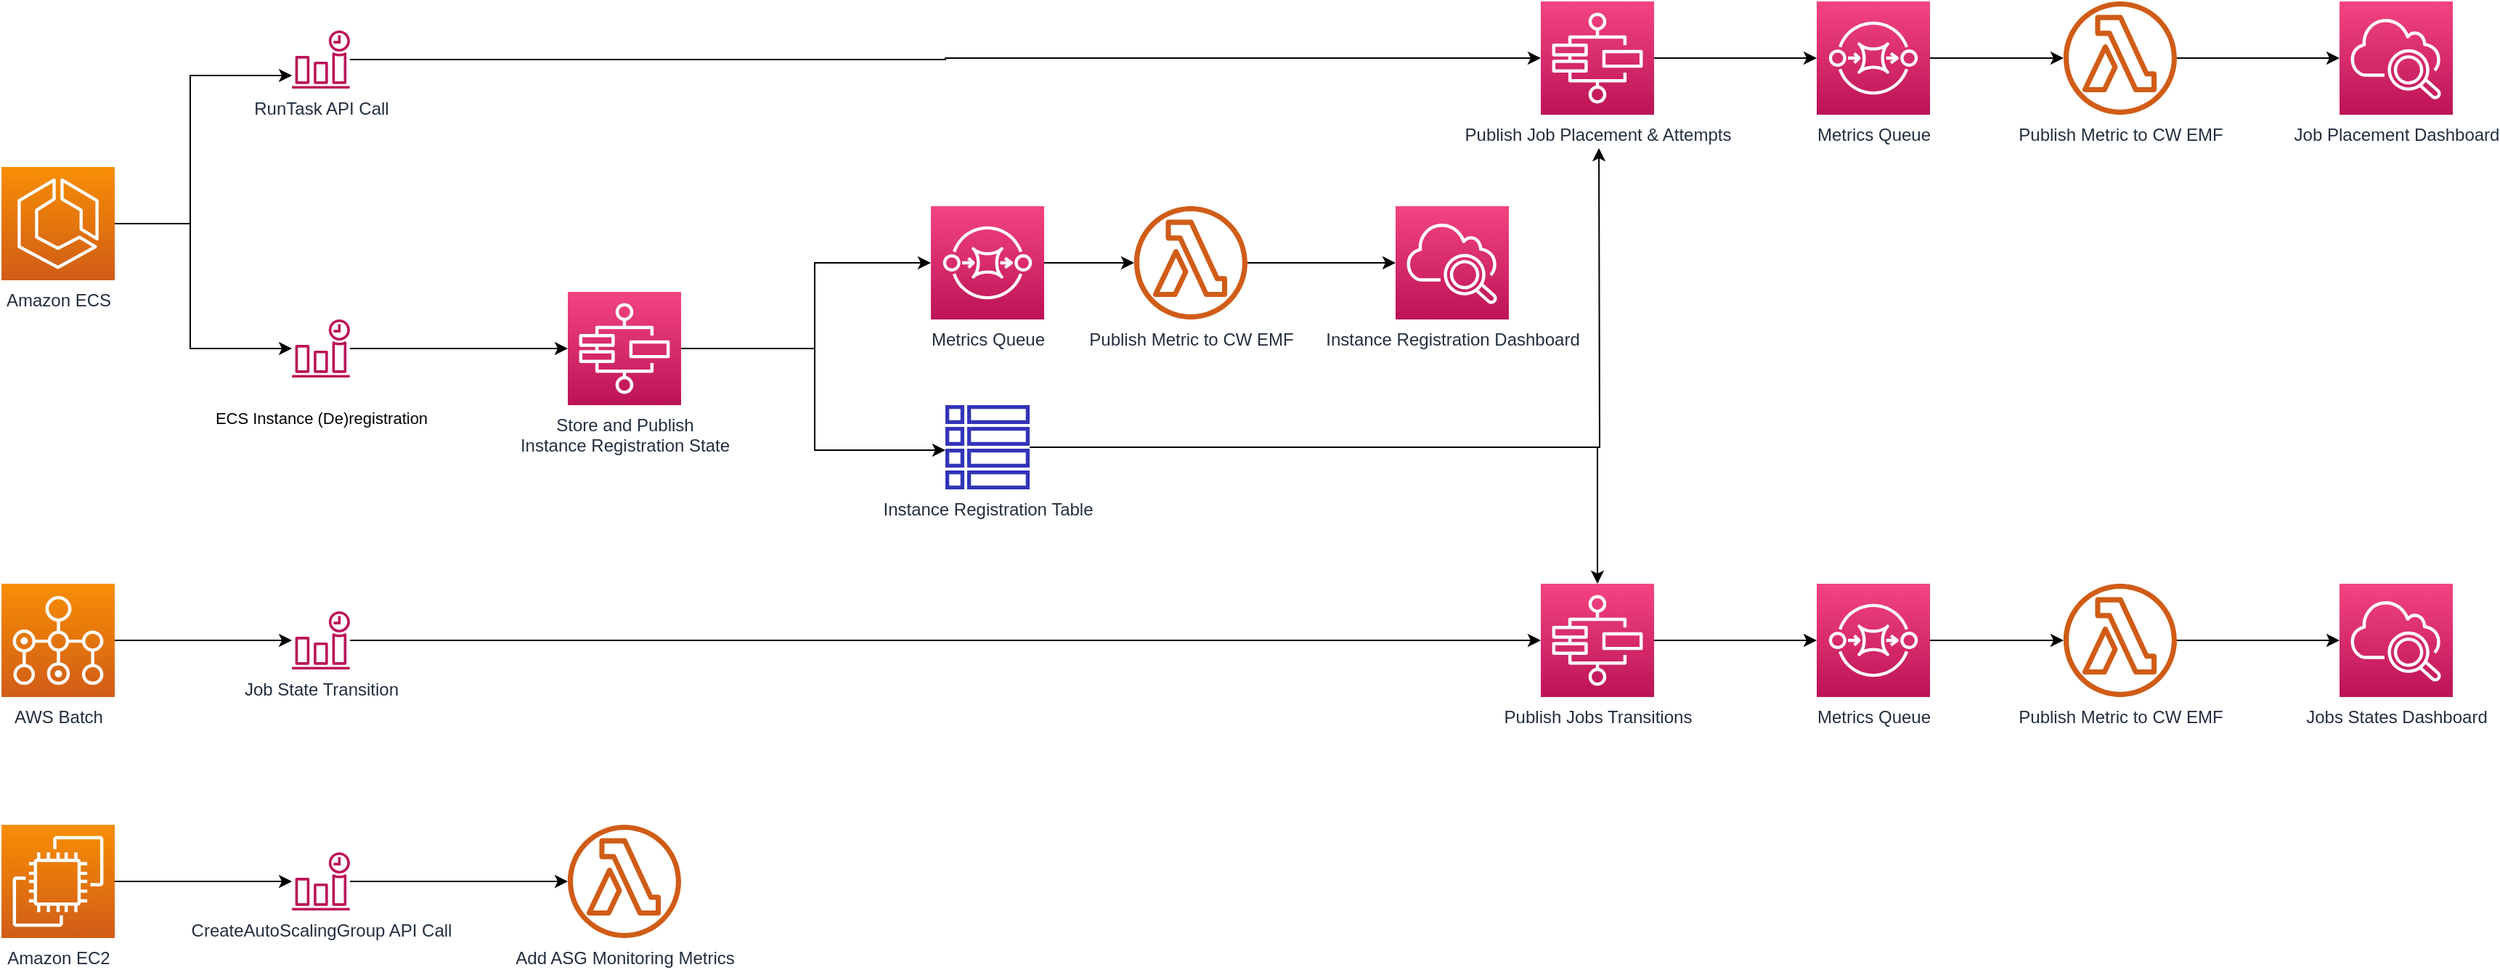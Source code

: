 <mxfile version="14.5.1" type="device"><diagram name="Achitecture" id="WBNd1DHoKWvQscXSUxIu"><mxGraphModel dx="2306" dy="1212" grid="1" gridSize="10" guides="1" tooltips="1" connect="1" arrows="1" fold="1" page="1" pageScale="1" pageWidth="850" pageHeight="1100" math="0" shadow="0"><root><mxCell id="LT4B5bYmuUtBF6-B3HEV-0"/><mxCell id="LT4B5bYmuUtBF6-B3HEV-1" parent="LT4B5bYmuUtBF6-B3HEV-0"/><mxCell id="LT4B5bYmuUtBF6-B3HEV-5" style="edgeStyle=orthogonalEdgeStyle;rounded=0;orthogonalLoop=1;jettySize=auto;html=1;" edge="1" parent="LT4B5bYmuUtBF6-B3HEV-1" source="LT4B5bYmuUtBF6-B3HEV-6" target="LT4B5bYmuUtBF6-B3HEV-11"><mxGeometry relative="1" as="geometry"/></mxCell><mxCell id="LT4B5bYmuUtBF6-B3HEV-6" value="AWS Batch" style="points=[[0,0,0],[0.25,0,0],[0.5,0,0],[0.75,0,0],[1,0,0],[0,1,0],[0.25,1,0],[0.5,1,0],[0.75,1,0],[1,1,0],[0,0.25,0],[0,0.5,0],[0,0.75,0],[1,0.25,0],[1,0.5,0],[1,0.75,0]];outlineConnect=0;fontColor=#232F3E;gradientColor=#F78E04;gradientDirection=north;fillColor=#D05C17;strokeColor=#ffffff;dashed=0;verticalLabelPosition=bottom;verticalAlign=top;align=center;html=1;fontSize=12;fontStyle=0;aspect=fixed;shape=mxgraph.aws4.resourceIcon;resIcon=mxgraph.aws4.batch;" vertex="1" parent="LT4B5bYmuUtBF6-B3HEV-1"><mxGeometry x="70" y="1440" width="78" height="78" as="geometry"/></mxCell><mxCell id="L2rr9iS1NHA72N0hW61O-18" style="edgeStyle=orthogonalEdgeStyle;rounded=0;orthogonalLoop=1;jettySize=auto;html=1;" edge="1" parent="LT4B5bYmuUtBF6-B3HEV-1" source="LT4B5bYmuUtBF6-B3HEV-9" target="LT4B5bYmuUtBF6-B3HEV-22"><mxGeometry relative="1" as="geometry"><Array as="points"><mxPoint x="200" y="1192"/><mxPoint x="200" y="1090"/></Array></mxGeometry></mxCell><mxCell id="L2rr9iS1NHA72N0hW61O-19" style="edgeStyle=orthogonalEdgeStyle;rounded=0;orthogonalLoop=1;jettySize=auto;html=1;" edge="1" parent="LT4B5bYmuUtBF6-B3HEV-1" source="LT4B5bYmuUtBF6-B3HEV-9" target="LT4B5bYmuUtBF6-B3HEV-48"><mxGeometry relative="1" as="geometry"><Array as="points"><mxPoint x="200" y="1192"/><mxPoint x="200" y="1278"/></Array></mxGeometry></mxCell><mxCell id="LT4B5bYmuUtBF6-B3HEV-9" value="Amazon ECS" style="points=[[0,0,0],[0.25,0,0],[0.5,0,0],[0.75,0,0],[1,0,0],[0,1,0],[0.25,1,0],[0.5,1,0],[0.75,1,0],[1,1,0],[0,0.25,0],[0,0.5,0],[0,0.75,0],[1,0.25,0],[1,0.5,0],[1,0.75,0]];outlineConnect=0;fontColor=#232F3E;gradientColor=#F78E04;gradientDirection=north;fillColor=#D05C17;strokeColor=#ffffff;dashed=0;verticalLabelPosition=bottom;verticalAlign=top;align=center;html=1;fontSize=12;fontStyle=0;aspect=fixed;shape=mxgraph.aws4.resourceIcon;resIcon=mxgraph.aws4.ecs;" vertex="1" parent="LT4B5bYmuUtBF6-B3HEV-1"><mxGeometry x="70" y="1153" width="78" height="78" as="geometry"/></mxCell><mxCell id="L2rr9iS1NHA72N0hW61O-3" style="edgeStyle=orthogonalEdgeStyle;rounded=0;orthogonalLoop=1;jettySize=auto;html=1;" edge="1" parent="LT4B5bYmuUtBF6-B3HEV-1" source="LT4B5bYmuUtBF6-B3HEV-11" target="L2rr9iS1NHA72N0hW61O-2"><mxGeometry relative="1" as="geometry"/></mxCell><mxCell id="LT4B5bYmuUtBF6-B3HEV-11" value="Job State Transition" style="outlineConnect=0;fontColor=#232F3E;gradientColor=none;fillColor=#BC1356;strokeColor=none;dashed=0;verticalLabelPosition=bottom;verticalAlign=top;align=center;html=1;fontSize=12;fontStyle=0;aspect=fixed;pointerEvents=1;shape=mxgraph.aws4.event_time_based;" vertex="1" parent="LT4B5bYmuUtBF6-B3HEV-1"><mxGeometry x="270" y="1459" width="40" height="40" as="geometry"/></mxCell><mxCell id="LT4B5bYmuUtBF6-B3HEV-19" style="edgeStyle=orthogonalEdgeStyle;rounded=0;orthogonalLoop=1;jettySize=auto;html=1;" edge="1" parent="LT4B5bYmuUtBF6-B3HEV-1" source="LT4B5bYmuUtBF6-B3HEV-20" target="LT4B5bYmuUtBF6-B3HEV-71"><mxGeometry relative="1" as="geometry"/></mxCell><mxCell id="LT4B5bYmuUtBF6-B3HEV-20" value="Amazon EC2" style="points=[[0,0,0],[0.25,0,0],[0.5,0,0],[0.75,0,0],[1,0,0],[0,1,0],[0.25,1,0],[0.5,1,0],[0.75,1,0],[1,1,0],[0,0.25,0],[0,0.5,0],[0,0.75,0],[1,0.25,0],[1,0.5,0],[1,0.75,0]];outlineConnect=0;fontColor=#232F3E;gradientColor=#F78E04;gradientDirection=north;fillColor=#D05C17;strokeColor=#ffffff;dashed=0;verticalLabelPosition=bottom;verticalAlign=top;align=center;html=1;fontSize=12;fontStyle=0;aspect=fixed;shape=mxgraph.aws4.resourceIcon;resIcon=mxgraph.aws4.ec2;" vertex="1" parent="LT4B5bYmuUtBF6-B3HEV-1"><mxGeometry x="70" y="1606" width="78" height="78" as="geometry"/></mxCell><mxCell id="LT4B5bYmuUtBF6-B3HEV-69" value="Add ASG Monitoring Metrics" style="outlineConnect=0;fontColor=#232F3E;gradientColor=none;fillColor=#D05C17;strokeColor=none;dashed=0;verticalLabelPosition=bottom;verticalAlign=top;align=center;html=1;fontSize=12;fontStyle=0;aspect=fixed;pointerEvents=1;shape=mxgraph.aws4.lambda_function;" vertex="1" parent="LT4B5bYmuUtBF6-B3HEV-1"><mxGeometry x="460" y="1606" width="78" height="78" as="geometry"/></mxCell><mxCell id="LT4B5bYmuUtBF6-B3HEV-70" style="edgeStyle=orthogonalEdgeStyle;rounded=0;orthogonalLoop=1;jettySize=auto;html=1;" edge="1" parent="LT4B5bYmuUtBF6-B3HEV-1" source="LT4B5bYmuUtBF6-B3HEV-71" target="LT4B5bYmuUtBF6-B3HEV-69"><mxGeometry relative="1" as="geometry"/></mxCell><mxCell id="LT4B5bYmuUtBF6-B3HEV-71" value="CreateAutoScalingGroup API Call" style="outlineConnect=0;fontColor=#232F3E;gradientColor=none;fillColor=#BC1356;strokeColor=none;dashed=0;verticalLabelPosition=bottom;verticalAlign=top;align=center;html=1;fontSize=12;fontStyle=0;aspect=fixed;pointerEvents=1;shape=mxgraph.aws4.event_time_based;" vertex="1" parent="LT4B5bYmuUtBF6-B3HEV-1"><mxGeometry x="270" y="1625" width="40" height="40" as="geometry"/></mxCell><mxCell id="8mcBCO5s0GFmSMGK7g75-23" style="edgeStyle=orthogonalEdgeStyle;rounded=0;orthogonalLoop=1;jettySize=auto;html=1;entryX=0;entryY=0.5;entryDx=0;entryDy=0;entryPerimeter=0;" edge="1" parent="LT4B5bYmuUtBF6-B3HEV-1" source="L2rr9iS1NHA72N0hW61O-2" target="8mcBCO5s0GFmSMGK7g75-13"><mxGeometry relative="1" as="geometry"/></mxCell><mxCell id="L2rr9iS1NHA72N0hW61O-2" value="Publish Jobs Transitions" style="points=[[0,0,0],[0.25,0,0],[0.5,0,0],[0.75,0,0],[1,0,0],[0,1,0],[0.25,1,0],[0.5,1,0],[0.75,1,0],[1,1,0],[0,0.25,0],[0,0.5,0],[0,0.75,0],[1,0.25,0],[1,0.5,0],[1,0.75,0]];outlineConnect=0;fontColor=#232F3E;gradientColor=#F34482;gradientDirection=north;fillColor=#BC1356;strokeColor=#ffffff;dashed=0;verticalLabelPosition=bottom;verticalAlign=top;align=center;html=1;fontSize=12;fontStyle=0;aspect=fixed;shape=mxgraph.aws4.resourceIcon;resIcon=mxgraph.aws4.step_functions;" vertex="1" parent="LT4B5bYmuUtBF6-B3HEV-1"><mxGeometry x="1130" y="1440" width="78" height="78" as="geometry"/></mxCell><mxCell id="LT4B5bYmuUtBF6-B3HEV-41" value="Jobs States Dashboard" style="points=[[0,0,0],[0.25,0,0],[0.5,0,0],[0.75,0,0],[1,0,0],[0,1,0],[0.25,1,0],[0.5,1,0],[0.75,1,0],[1,1,0],[0,0.25,0],[0,0.5,0],[0,0.75,0],[1,0.25,0],[1,0.5,0],[1,0.75,0]];points=[[0,0,0],[0.25,0,0],[0.5,0,0],[0.75,0,0],[1,0,0],[0,1,0],[0.25,1,0],[0.5,1,0],[0.75,1,0],[1,1,0],[0,0.25,0],[0,0.5,0],[0,0.75,0],[1,0.25,0],[1,0.5,0],[1,0.75,0]];outlineConnect=0;fontColor=#232F3E;gradientColor=#F34482;gradientDirection=north;fillColor=#BC1356;strokeColor=#ffffff;dashed=0;verticalLabelPosition=bottom;verticalAlign=top;align=center;html=1;fontSize=12;fontStyle=0;aspect=fixed;shape=mxgraph.aws4.resourceIcon;resIcon=mxgraph.aws4.cloudwatch_2;" vertex="1" parent="LT4B5bYmuUtBF6-B3HEV-1"><mxGeometry x="1680" y="1440" width="78" height="78" as="geometry"/></mxCell><mxCell id="L2rr9iS1NHA72N0hW61O-14" value="" style="group" vertex="1" connectable="0" parent="LT4B5bYmuUtBF6-B3HEV-1"><mxGeometry x="270" y="1040" width="763" height="78" as="geometry"/></mxCell><mxCell id="L2rr9iS1NHA72N0hW61O-1" value="Publish Job Placement &amp;amp; Attempts" style="points=[[0,0,0],[0.25,0,0],[0.5,0,0],[0.75,0,0],[1,0,0],[0,1,0],[0.25,1,0],[0.5,1,0],[0.75,1,0],[1,1,0],[0,0.25,0],[0,0.5,0],[0,0.75,0],[1,0.25,0],[1,0.5,0],[1,0.75,0]];outlineConnect=0;fontColor=#232F3E;gradientColor=#F34482;gradientDirection=north;fillColor=#BC1356;strokeColor=#ffffff;dashed=0;verticalLabelPosition=bottom;verticalAlign=top;align=center;html=1;fontSize=12;fontStyle=0;aspect=fixed;shape=mxgraph.aws4.resourceIcon;resIcon=mxgraph.aws4.step_functions;" vertex="1" parent="L2rr9iS1NHA72N0hW61O-14"><mxGeometry x="860" y="-1" width="78" height="78" as="geometry"/></mxCell><mxCell id="LT4B5bYmuUtBF6-B3HEV-22" value="RunTask API Call" style="outlineConnect=0;fontColor=#232F3E;gradientColor=none;fillColor=#BC1356;strokeColor=none;dashed=0;verticalLabelPosition=bottom;verticalAlign=top;align=center;html=1;fontSize=12;fontStyle=0;aspect=fixed;pointerEvents=1;shape=mxgraph.aws4.event_time_based;" vertex="1" parent="L2rr9iS1NHA72N0hW61O-14"><mxGeometry y="19" width="40" height="40" as="geometry"/></mxCell><mxCell id="L2rr9iS1NHA72N0hW61O-4" style="edgeStyle=orthogonalEdgeStyle;rounded=0;orthogonalLoop=1;jettySize=auto;html=1;" edge="1" parent="L2rr9iS1NHA72N0hW61O-14" source="LT4B5bYmuUtBF6-B3HEV-22" target="L2rr9iS1NHA72N0hW61O-1"><mxGeometry relative="1" as="geometry"/></mxCell><mxCell id="LT4B5bYmuUtBF6-B3HEV-48" value="&lt;span style=&quot;color: rgb(0 , 0 , 0) ; font-size: 11px ; background-color: rgb(255 , 255 , 255)&quot;&gt;&lt;br&gt;ECS Instance (De)registration&lt;/span&gt;" style="outlineConnect=0;fontColor=#232F3E;gradientColor=none;fillColor=#BC1356;strokeColor=none;dashed=0;verticalLabelPosition=bottom;verticalAlign=top;align=center;html=1;fontSize=12;fontStyle=0;aspect=fixed;pointerEvents=1;shape=mxgraph.aws4.event_time_based;" vertex="1" parent="LT4B5bYmuUtBF6-B3HEV-1"><mxGeometry x="270" y="1258" width="40" height="40" as="geometry"/></mxCell><mxCell id="LT4B5bYmuUtBF6-B3HEV-55" value="Instance Registration Dashboard" style="points=[[0,0,0],[0.25,0,0],[0.5,0,0],[0.75,0,0],[1,0,0],[0,1,0],[0.25,1,0],[0.5,1,0],[0.75,1,0],[1,1,0],[0,0.25,0],[0,0.5,0],[0,0.75,0],[1,0.25,0],[1,0.5,0],[1,0.75,0]];points=[[0,0,0],[0.25,0,0],[0.5,0,0],[0.75,0,0],[1,0,0],[0,1,0],[0.25,1,0],[0.5,1,0],[0.75,1,0],[1,1,0],[0,0.25,0],[0,0.5,0],[0,0.75,0],[1,0.25,0],[1,0.5,0],[1,0.75,0]];outlineConnect=0;fontColor=#232F3E;gradientColor=#F34482;gradientDirection=north;fillColor=#BC1356;strokeColor=#ffffff;dashed=0;verticalLabelPosition=bottom;verticalAlign=top;align=center;html=1;fontSize=12;fontStyle=0;aspect=fixed;shape=mxgraph.aws4.resourceIcon;resIcon=mxgraph.aws4.cloudwatch_2;" vertex="1" parent="LT4B5bYmuUtBF6-B3HEV-1"><mxGeometry x="1030" y="1180" width="78" height="78" as="geometry"/></mxCell><mxCell id="8mcBCO5s0GFmSMGK7g75-3" style="edgeStyle=orthogonalEdgeStyle;rounded=0;orthogonalLoop=1;jettySize=auto;html=1;" edge="1" parent="LT4B5bYmuUtBF6-B3HEV-1" source="LT4B5bYmuUtBF6-B3HEV-58"><mxGeometry relative="1" as="geometry"><mxPoint x="1170" y="1140" as="targetPoint"/></mxGeometry></mxCell><mxCell id="8mcBCO5s0GFmSMGK7g75-4" style="edgeStyle=orthogonalEdgeStyle;rounded=0;orthogonalLoop=1;jettySize=auto;html=1;" edge="1" parent="LT4B5bYmuUtBF6-B3HEV-1" source="LT4B5bYmuUtBF6-B3HEV-58" target="L2rr9iS1NHA72N0hW61O-2"><mxGeometry relative="1" as="geometry"/></mxCell><mxCell id="LT4B5bYmuUtBF6-B3HEV-58" value="Instance Registration Table" style="outlineConnect=0;fontColor=#232F3E;gradientColor=none;fillColor=#3334B9;strokeColor=none;dashed=0;verticalLabelPosition=bottom;verticalAlign=top;align=center;html=1;fontSize=12;fontStyle=0;aspect=fixed;pointerEvents=1;shape=mxgraph.aws4.table;" vertex="1" parent="LT4B5bYmuUtBF6-B3HEV-1"><mxGeometry x="720" y="1317" width="58" height="58" as="geometry"/></mxCell><mxCell id="L2rr9iS1NHA72N0hW61O-8" style="edgeStyle=orthogonalEdgeStyle;rounded=0;orthogonalLoop=1;jettySize=auto;html=1;" edge="1" parent="LT4B5bYmuUtBF6-B3HEV-1" source="L2rr9iS1NHA72N0hW61O-0" target="LT4B5bYmuUtBF6-B3HEV-58"><mxGeometry x="270" y="1180" as="geometry"><Array as="points"><mxPoint x="630" y="1278"/><mxPoint x="630" y="1348"/></Array></mxGeometry></mxCell><mxCell id="8mcBCO5s0GFmSMGK7g75-26" style="edgeStyle=orthogonalEdgeStyle;rounded=0;orthogonalLoop=1;jettySize=auto;html=1;entryX=0;entryY=0.5;entryDx=0;entryDy=0;entryPerimeter=0;" edge="1" parent="LT4B5bYmuUtBF6-B3HEV-1" source="L2rr9iS1NHA72N0hW61O-0" target="8mcBCO5s0GFmSMGK7g75-8"><mxGeometry relative="1" as="geometry"><Array as="points"><mxPoint x="630" y="1278"/><mxPoint x="630" y="1219"/></Array></mxGeometry></mxCell><mxCell id="L2rr9iS1NHA72N0hW61O-0" value="Store and Publish&lt;br&gt;Instance Registration State" style="points=[[0,0,0],[0.25,0,0],[0.5,0,0],[0.75,0,0],[1,0,0],[0,1,0],[0.25,1,0],[0.5,1,0],[0.75,1,0],[1,1,0],[0,0.25,0],[0,0.5,0],[0,0.75,0],[1,0.25,0],[1,0.5,0],[1,0.75,0]];outlineConnect=0;fontColor=#232F3E;gradientColor=#F34482;gradientDirection=north;fillColor=#BC1356;strokeColor=#ffffff;dashed=0;verticalLabelPosition=bottom;verticalAlign=top;align=center;html=1;fontSize=12;fontStyle=0;aspect=fixed;shape=mxgraph.aws4.resourceIcon;resIcon=mxgraph.aws4.step_functions;" vertex="1" parent="LT4B5bYmuUtBF6-B3HEV-1"><mxGeometry x="460" y="1239" width="78" height="78" as="geometry"/></mxCell><mxCell id="L2rr9iS1NHA72N0hW61O-5" style="edgeStyle=orthogonalEdgeStyle;rounded=0;orthogonalLoop=1;jettySize=auto;html=1;" edge="1" parent="LT4B5bYmuUtBF6-B3HEV-1" source="LT4B5bYmuUtBF6-B3HEV-48" target="L2rr9iS1NHA72N0hW61O-0"><mxGeometry x="270" y="1180" as="geometry"/></mxCell><mxCell id="8mcBCO5s0GFmSMGK7g75-28" style="edgeStyle=orthogonalEdgeStyle;rounded=0;orthogonalLoop=1;jettySize=auto;html=1;entryX=0;entryY=0.5;entryDx=0;entryDy=0;entryPerimeter=0;" edge="1" parent="LT4B5bYmuUtBF6-B3HEV-1" source="8mcBCO5s0GFmSMGK7g75-0" target="LT4B5bYmuUtBF6-B3HEV-55"><mxGeometry relative="1" as="geometry"/></mxCell><mxCell id="8mcBCO5s0GFmSMGK7g75-0" value="Publish Metric to CW EMF" style="outlineConnect=0;fontColor=#232F3E;gradientColor=none;fillColor=#D05C17;strokeColor=none;dashed=0;verticalLabelPosition=bottom;verticalAlign=top;align=center;html=1;fontSize=12;fontStyle=0;aspect=fixed;pointerEvents=1;shape=mxgraph.aws4.lambda_function;" vertex="1" parent="LT4B5bYmuUtBF6-B3HEV-1"><mxGeometry x="850" y="1180" width="78" height="78" as="geometry"/></mxCell><mxCell id="8mcBCO5s0GFmSMGK7g75-21" style="edgeStyle=orthogonalEdgeStyle;rounded=0;orthogonalLoop=1;jettySize=auto;html=1;" edge="1" parent="LT4B5bYmuUtBF6-B3HEV-1" source="8mcBCO5s0GFmSMGK7g75-7" target="8mcBCO5s0GFmSMGK7g75-11"><mxGeometry relative="1" as="geometry"/></mxCell><mxCell id="8mcBCO5s0GFmSMGK7g75-7" value="Metrics Queue" style="points=[[0,0,0],[0.25,0,0],[0.5,0,0],[0.75,0,0],[1,0,0],[0,1,0],[0.25,1,0],[0.5,1,0],[0.75,1,0],[1,1,0],[0,0.25,0],[0,0.5,0],[0,0.75,0],[1,0.25,0],[1,0.5,0],[1,0.75,0]];outlineConnect=0;fontColor=#232F3E;gradientColor=#F34482;gradientDirection=north;fillColor=#BC1356;strokeColor=#ffffff;dashed=0;verticalLabelPosition=bottom;verticalAlign=top;align=center;html=1;fontSize=12;fontStyle=0;aspect=fixed;shape=mxgraph.aws4.resourceIcon;resIcon=mxgraph.aws4.sqs;" vertex="1" parent="LT4B5bYmuUtBF6-B3HEV-1"><mxGeometry x="1320" y="1039" width="78" height="78" as="geometry"/></mxCell><mxCell id="8mcBCO5s0GFmSMGK7g75-27" style="edgeStyle=orthogonalEdgeStyle;rounded=0;orthogonalLoop=1;jettySize=auto;html=1;" edge="1" parent="LT4B5bYmuUtBF6-B3HEV-1" source="8mcBCO5s0GFmSMGK7g75-8" target="8mcBCO5s0GFmSMGK7g75-0"><mxGeometry relative="1" as="geometry"/></mxCell><mxCell id="8mcBCO5s0GFmSMGK7g75-8" value="Metrics Queue" style="points=[[0,0,0],[0.25,0,0],[0.5,0,0],[0.75,0,0],[1,0,0],[0,1,0],[0.25,1,0],[0.5,1,0],[0.75,1,0],[1,1,0],[0,0.25,0],[0,0.5,0],[0,0.75,0],[1,0.25,0],[1,0.5,0],[1,0.75,0]];outlineConnect=0;fontColor=#232F3E;gradientColor=#F34482;gradientDirection=north;fillColor=#BC1356;strokeColor=#ffffff;dashed=0;verticalLabelPosition=bottom;verticalAlign=top;align=center;html=1;fontSize=12;fontStyle=0;aspect=fixed;shape=mxgraph.aws4.resourceIcon;resIcon=mxgraph.aws4.sqs;" vertex="1" parent="LT4B5bYmuUtBF6-B3HEV-1"><mxGeometry x="710" y="1180" width="78" height="78" as="geometry"/></mxCell><mxCell id="8mcBCO5s0GFmSMGK7g75-22" style="edgeStyle=orthogonalEdgeStyle;rounded=0;orthogonalLoop=1;jettySize=auto;html=1;entryX=0;entryY=0.5;entryDx=0;entryDy=0;entryPerimeter=0;" edge="1" parent="LT4B5bYmuUtBF6-B3HEV-1" source="8mcBCO5s0GFmSMGK7g75-11" target="LT4B5bYmuUtBF6-B3HEV-27"><mxGeometry relative="1" as="geometry"/></mxCell><mxCell id="8mcBCO5s0GFmSMGK7g75-11" value="Publish Metric to CW EMF" style="outlineConnect=0;fontColor=#232F3E;gradientColor=none;fillColor=#D05C17;strokeColor=none;dashed=0;verticalLabelPosition=bottom;verticalAlign=top;align=center;html=1;fontSize=12;fontStyle=0;aspect=fixed;pointerEvents=1;shape=mxgraph.aws4.lambda_function;" vertex="1" parent="LT4B5bYmuUtBF6-B3HEV-1"><mxGeometry x="1490" y="1039" width="78" height="78" as="geometry"/></mxCell><mxCell id="LT4B5bYmuUtBF6-B3HEV-27" value="Job Placement Dashboard" style="points=[[0,0,0],[0.25,0,0],[0.5,0,0],[0.75,0,0],[1,0,0],[0,1,0],[0.25,1,0],[0.5,1,0],[0.75,1,0],[1,1,0],[0,0.25,0],[0,0.5,0],[0,0.75,0],[1,0.25,0],[1,0.5,0],[1,0.75,0]];points=[[0,0,0],[0.25,0,0],[0.5,0,0],[0.75,0,0],[1,0,0],[0,1,0],[0.25,1,0],[0.5,1,0],[0.75,1,0],[1,1,0],[0,0.25,0],[0,0.5,0],[0,0.75,0],[1,0.25,0],[1,0.5,0],[1,0.75,0]];outlineConnect=0;fontColor=#232F3E;gradientColor=#F34482;gradientDirection=north;fillColor=#BC1356;strokeColor=#ffffff;dashed=0;verticalLabelPosition=bottom;verticalAlign=top;align=center;html=1;fontSize=12;fontStyle=0;aspect=fixed;shape=mxgraph.aws4.resourceIcon;resIcon=mxgraph.aws4.cloudwatch_2;" vertex="1" parent="LT4B5bYmuUtBF6-B3HEV-1"><mxGeometry x="1680" y="1039" width="78" height="78" as="geometry"/></mxCell><mxCell id="8mcBCO5s0GFmSMGK7g75-25" style="edgeStyle=orthogonalEdgeStyle;rounded=0;orthogonalLoop=1;jettySize=auto;html=1;entryX=0;entryY=0.5;entryDx=0;entryDy=0;entryPerimeter=0;" edge="1" parent="LT4B5bYmuUtBF6-B3HEV-1" source="8mcBCO5s0GFmSMGK7g75-12" target="LT4B5bYmuUtBF6-B3HEV-41"><mxGeometry relative="1" as="geometry"/></mxCell><mxCell id="8mcBCO5s0GFmSMGK7g75-12" value="Publish Metric to CW EMF" style="outlineConnect=0;fontColor=#232F3E;gradientColor=none;fillColor=#D05C17;strokeColor=none;dashed=0;verticalLabelPosition=bottom;verticalAlign=top;align=center;html=1;fontSize=12;fontStyle=0;aspect=fixed;pointerEvents=1;shape=mxgraph.aws4.lambda_function;" vertex="1" parent="LT4B5bYmuUtBF6-B3HEV-1"><mxGeometry x="1490" y="1440" width="78" height="78" as="geometry"/></mxCell><mxCell id="8mcBCO5s0GFmSMGK7g75-24" style="edgeStyle=orthogonalEdgeStyle;rounded=0;orthogonalLoop=1;jettySize=auto;html=1;" edge="1" parent="LT4B5bYmuUtBF6-B3HEV-1" source="8mcBCO5s0GFmSMGK7g75-13" target="8mcBCO5s0GFmSMGK7g75-12"><mxGeometry relative="1" as="geometry"/></mxCell><mxCell id="8mcBCO5s0GFmSMGK7g75-13" value="Metrics Queue" style="points=[[0,0,0],[0.25,0,0],[0.5,0,0],[0.75,0,0],[1,0,0],[0,1,0],[0.25,1,0],[0.5,1,0],[0.75,1,0],[1,1,0],[0,0.25,0],[0,0.5,0],[0,0.75,0],[1,0.25,0],[1,0.5,0],[1,0.75,0]];outlineConnect=0;fontColor=#232F3E;gradientColor=#F34482;gradientDirection=north;fillColor=#BC1356;strokeColor=#ffffff;dashed=0;verticalLabelPosition=bottom;verticalAlign=top;align=center;html=1;fontSize=12;fontStyle=0;aspect=fixed;shape=mxgraph.aws4.resourceIcon;resIcon=mxgraph.aws4.sqs;" vertex="1" parent="LT4B5bYmuUtBF6-B3HEV-1"><mxGeometry x="1320" y="1440" width="78" height="78" as="geometry"/></mxCell><mxCell id="8mcBCO5s0GFmSMGK7g75-20" style="edgeStyle=orthogonalEdgeStyle;rounded=0;orthogonalLoop=1;jettySize=auto;html=1;" edge="1" parent="LT4B5bYmuUtBF6-B3HEV-1" source="L2rr9iS1NHA72N0hW61O-1" target="8mcBCO5s0GFmSMGK7g75-7"><mxGeometry relative="1" as="geometry"/></mxCell></root></mxGraphModel></diagram></mxfile>
